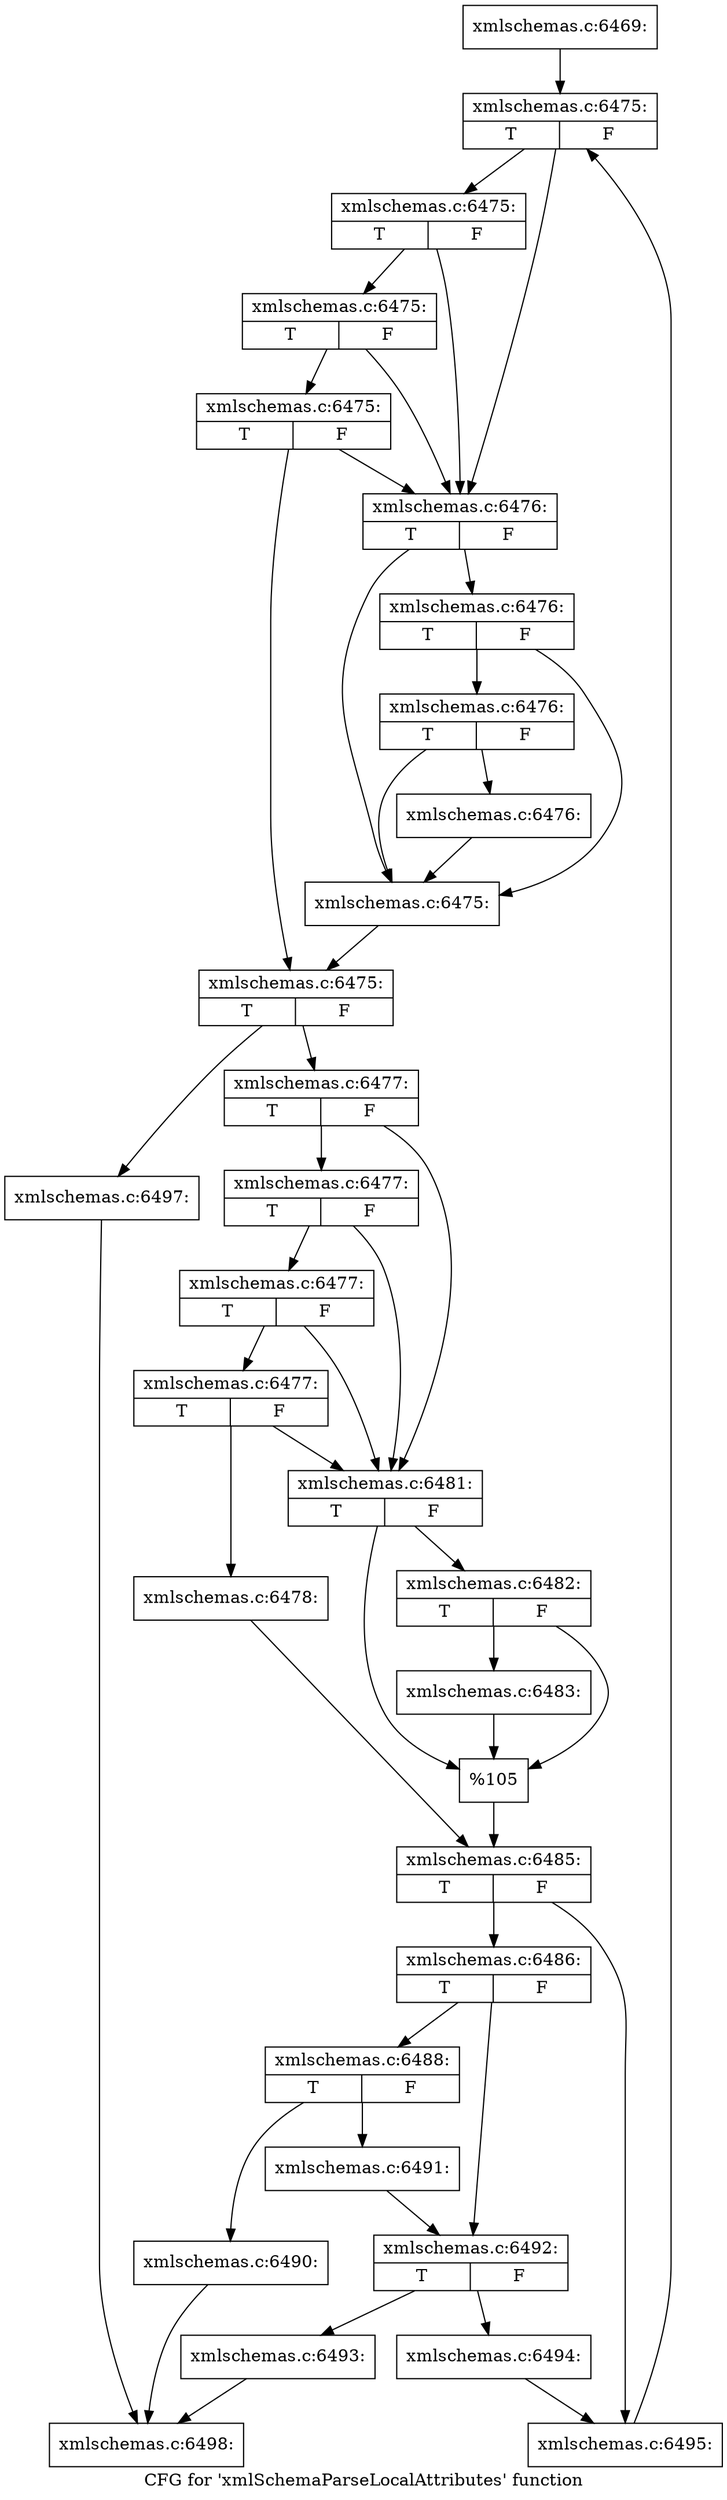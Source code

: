 digraph "CFG for 'xmlSchemaParseLocalAttributes' function" {
	label="CFG for 'xmlSchemaParseLocalAttributes' function";

	Node0x4eeb410 [shape=record,label="{xmlschemas.c:6469:}"];
	Node0x4eeb410 -> Node0x4ef9440;
	Node0x4ef9440 [shape=record,label="{xmlschemas.c:6475:|{<s0>T|<s1>F}}"];
	Node0x4ef9440 -> Node0x4ef9850;
	Node0x4ef9440 -> Node0x4ef9730;
	Node0x4ef9850 [shape=record,label="{xmlschemas.c:6475:|{<s0>T|<s1>F}}"];
	Node0x4ef9850 -> Node0x4ef9800;
	Node0x4ef9850 -> Node0x4ef9730;
	Node0x4ef9800 [shape=record,label="{xmlschemas.c:6475:|{<s0>T|<s1>F}}"];
	Node0x4ef9800 -> Node0x4ef9780;
	Node0x4ef9800 -> Node0x4ef9730;
	Node0x4ef9780 [shape=record,label="{xmlschemas.c:6475:|{<s0>T|<s1>F}}"];
	Node0x4ef9780 -> Node0x4ef96e0;
	Node0x4ef9780 -> Node0x4ef9730;
	Node0x4ef9730 [shape=record,label="{xmlschemas.c:6476:|{<s0>T|<s1>F}}"];
	Node0x4ef9730 -> Node0x4efa680;
	Node0x4ef9730 -> Node0x4efa590;
	Node0x4efa680 [shape=record,label="{xmlschemas.c:6476:|{<s0>T|<s1>F}}"];
	Node0x4efa680 -> Node0x4efa630;
	Node0x4efa680 -> Node0x4efa590;
	Node0x4efa630 [shape=record,label="{xmlschemas.c:6476:|{<s0>T|<s1>F}}"];
	Node0x4efa630 -> Node0x4efa5e0;
	Node0x4efa630 -> Node0x4efa590;
	Node0x4efa5e0 [shape=record,label="{xmlschemas.c:6476:}"];
	Node0x4efa5e0 -> Node0x4efa590;
	Node0x4efa590 [shape=record,label="{xmlschemas.c:6475:}"];
	Node0x4efa590 -> Node0x4ef96e0;
	Node0x4ef96e0 [shape=record,label="{xmlschemas.c:6475:|{<s0>T|<s1>F}}"];
	Node0x4ef96e0 -> Node0x4efaf70;
	Node0x4ef96e0 -> Node0x4ef9660;
	Node0x4efaf70 [shape=record,label="{xmlschemas.c:6477:|{<s0>T|<s1>F}}"];
	Node0x4efaf70 -> Node0x4efb950;
	Node0x4efaf70 -> Node0x4efb830;
	Node0x4efb950 [shape=record,label="{xmlschemas.c:6477:|{<s0>T|<s1>F}}"];
	Node0x4efb950 -> Node0x4efb900;
	Node0x4efb950 -> Node0x4efb830;
	Node0x4efb900 [shape=record,label="{xmlschemas.c:6477:|{<s0>T|<s1>F}}"];
	Node0x4efb900 -> Node0x4efb880;
	Node0x4efb900 -> Node0x4efb830;
	Node0x4efb880 [shape=record,label="{xmlschemas.c:6477:|{<s0>T|<s1>F}}"];
	Node0x4efb880 -> Node0x4efb790;
	Node0x4efb880 -> Node0x4efb830;
	Node0x4efb790 [shape=record,label="{xmlschemas.c:6478:}"];
	Node0x4efb790 -> Node0x4efb7e0;
	Node0x4efb830 [shape=record,label="{xmlschemas.c:6481:|{<s0>T|<s1>F}}"];
	Node0x4efb830 -> Node0x4efdf20;
	Node0x4efb830 -> Node0x4efded0;
	Node0x4efdf20 [shape=record,label="{xmlschemas.c:6482:|{<s0>T|<s1>F}}"];
	Node0x4efdf20 -> Node0x4efd360;
	Node0x4efdf20 -> Node0x4efded0;
	Node0x4efd360 [shape=record,label="{xmlschemas.c:6483:}"];
	Node0x4efd360 -> Node0x4efded0;
	Node0x4efded0 [shape=record,label="{%105}"];
	Node0x4efded0 -> Node0x4efb7e0;
	Node0x4efb7e0 [shape=record,label="{xmlschemas.c:6485:|{<s0>T|<s1>F}}"];
	Node0x4efb7e0 -> Node0x4efe4b0;
	Node0x4efb7e0 -> Node0x4efe500;
	Node0x4efe4b0 [shape=record,label="{xmlschemas.c:6486:|{<s0>T|<s1>F}}"];
	Node0x4efe4b0 -> Node0x4efe840;
	Node0x4efe4b0 -> Node0x4efe890;
	Node0x4efe840 [shape=record,label="{xmlschemas.c:6488:|{<s0>T|<s1>F}}"];
	Node0x4efe840 -> Node0x4efed40;
	Node0x4efe840 -> Node0x4efed90;
	Node0x4efed40 [shape=record,label="{xmlschemas.c:6490:}"];
	Node0x4efed40 -> Node0x4ef4be0;
	Node0x4efed90 [shape=record,label="{xmlschemas.c:6491:}"];
	Node0x4efed90 -> Node0x4efe890;
	Node0x4efe890 [shape=record,label="{xmlschemas.c:6492:|{<s0>T|<s1>F}}"];
	Node0x4efe890 -> Node0x4eff390;
	Node0x4efe890 -> Node0x4eff3e0;
	Node0x4eff390 [shape=record,label="{xmlschemas.c:6493:}"];
	Node0x4eff390 -> Node0x4ef4be0;
	Node0x4eff3e0 [shape=record,label="{xmlschemas.c:6494:}"];
	Node0x4eff3e0 -> Node0x4efe500;
	Node0x4efe500 [shape=record,label="{xmlschemas.c:6495:}"];
	Node0x4efe500 -> Node0x4ef9440;
	Node0x4ef9660 [shape=record,label="{xmlschemas.c:6497:}"];
	Node0x4ef9660 -> Node0x4ef4be0;
	Node0x4ef4be0 [shape=record,label="{xmlschemas.c:6498:}"];
}
